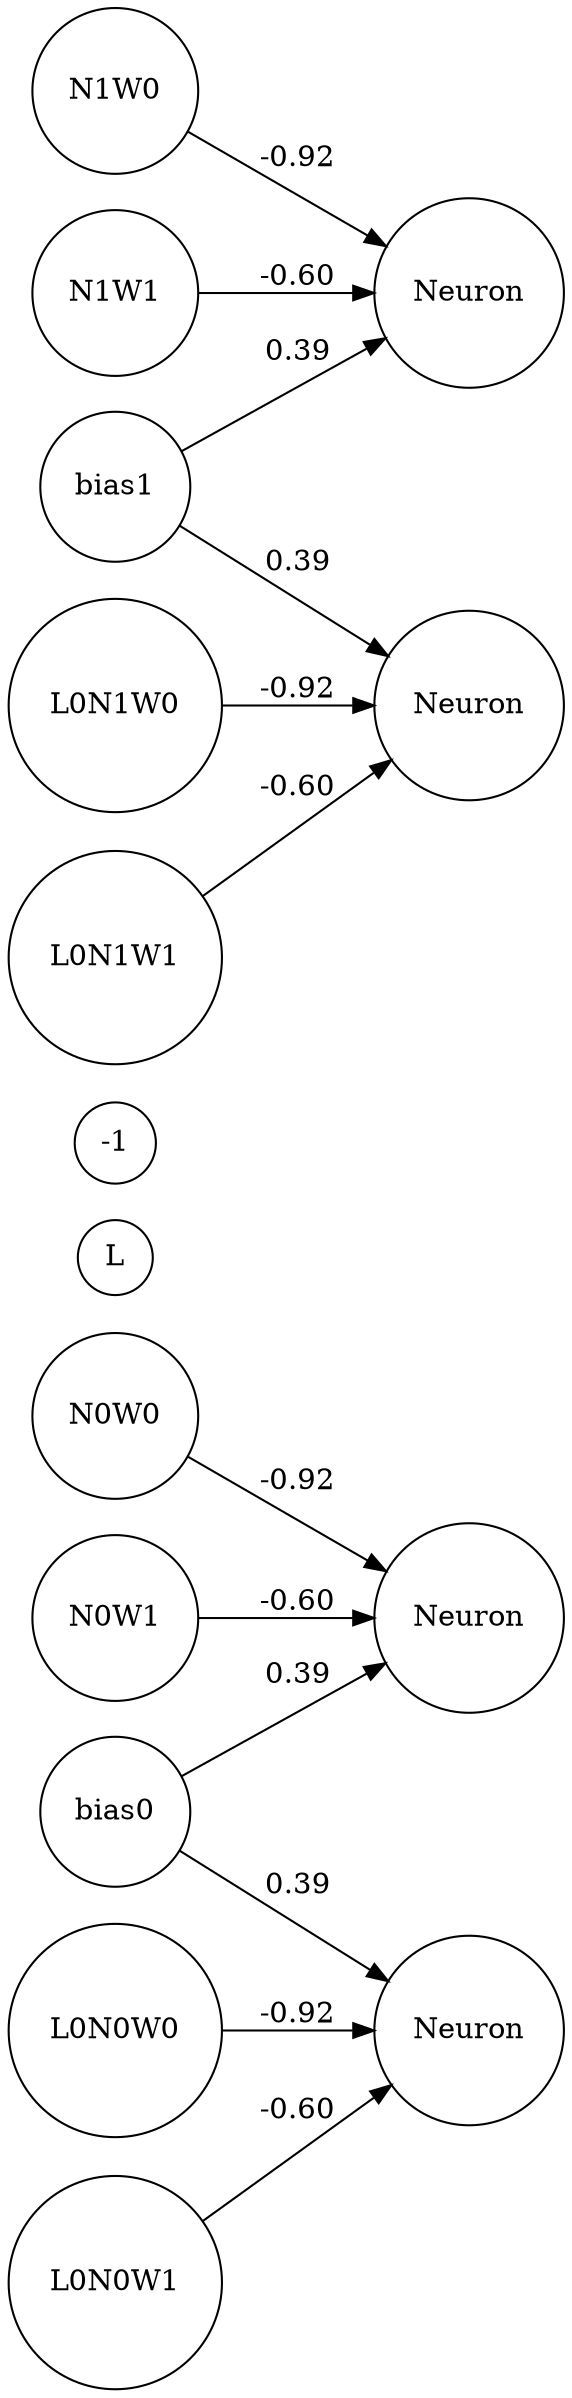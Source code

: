 digraph MLP {
  rankdir=LR;
  node [shape=circle];
  L0N0 [label="Neuron"];
  L-1N0W0 -> L0N0 [label="-0.92"];
  L-1N0W1 -> L0N0 [label="-0.60"];
  bias0 -> L0N0 [label="0.39"];
  L0N1 [label="Neuron"];
  L-1N1W0 -> L0N1 [label="-0.92"];
  L-1N1W1 -> L0N1 [label="-0.60"];
  bias1 -> L0N1 [label="0.39"];
  L1N0 [label="Neuron"];
  L0N0W0 -> L1N0 [label="-0.92"];
  L0N0W1 -> L1N0 [label="-0.60"];
  bias0 -> L1N0 [label="0.39"];
  L1N1 [label="Neuron"];
  L0N1W0 -> L1N1 [label="-0.92"];
  L0N1W1 -> L1N1 [label="-0.60"];
  bias1 -> L1N1 [label="0.39"];
}
